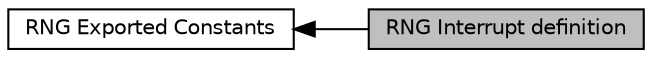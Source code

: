 digraph "RNG Interrupt definition"
{
  edge [fontname="Helvetica",fontsize="10",labelfontname="Helvetica",labelfontsize="10"];
  node [fontname="Helvetica",fontsize="10",shape=record];
  rankdir=LR;
  Node0 [label="RNG Interrupt definition",height=0.2,width=0.4,color="black", fillcolor="grey75", style="filled", fontcolor="black"];
  Node1 [label="RNG Exported Constants",height=0.2,width=0.4,color="black", fillcolor="white", style="filled",URL="$group___r_n_g___exported___constants.html"];
  Node1->Node0 [shape=plaintext, dir="back", style="solid"];
}
